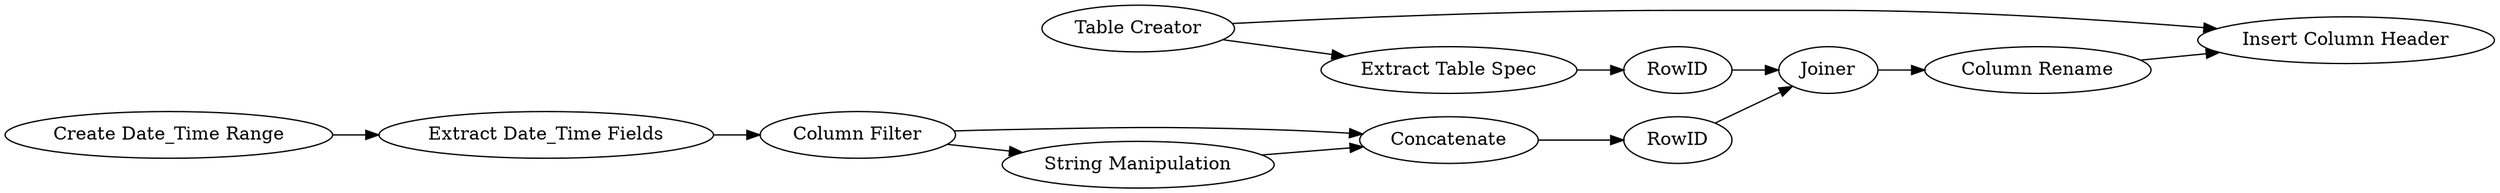 digraph {
	7 -> 8
	11 -> 12
	12 -> 7
	8 -> 9
	3 -> 4
	1 -> 5
	4 -> 11
	5 -> 6
	1 -> 9
	2 -> 3
	6 -> 7
	10 -> 11
	4 -> 10
	5 [label="Extract Table Spec"]
	1 [label="Table Creator"]
	7 [label=Joiner]
	9 [label="Insert Column Header"]
	11 [label=Concatenate]
	4 [label="Column Filter"]
	6 [label=RowID]
	8 [label="Column Rename"]
	12 [label=RowID]
	3 [label="Extract Date_Time Fields"]
	2 [label="Create Date_Time Range"]
	10 [label="String Manipulation"]
	rankdir=LR
}
